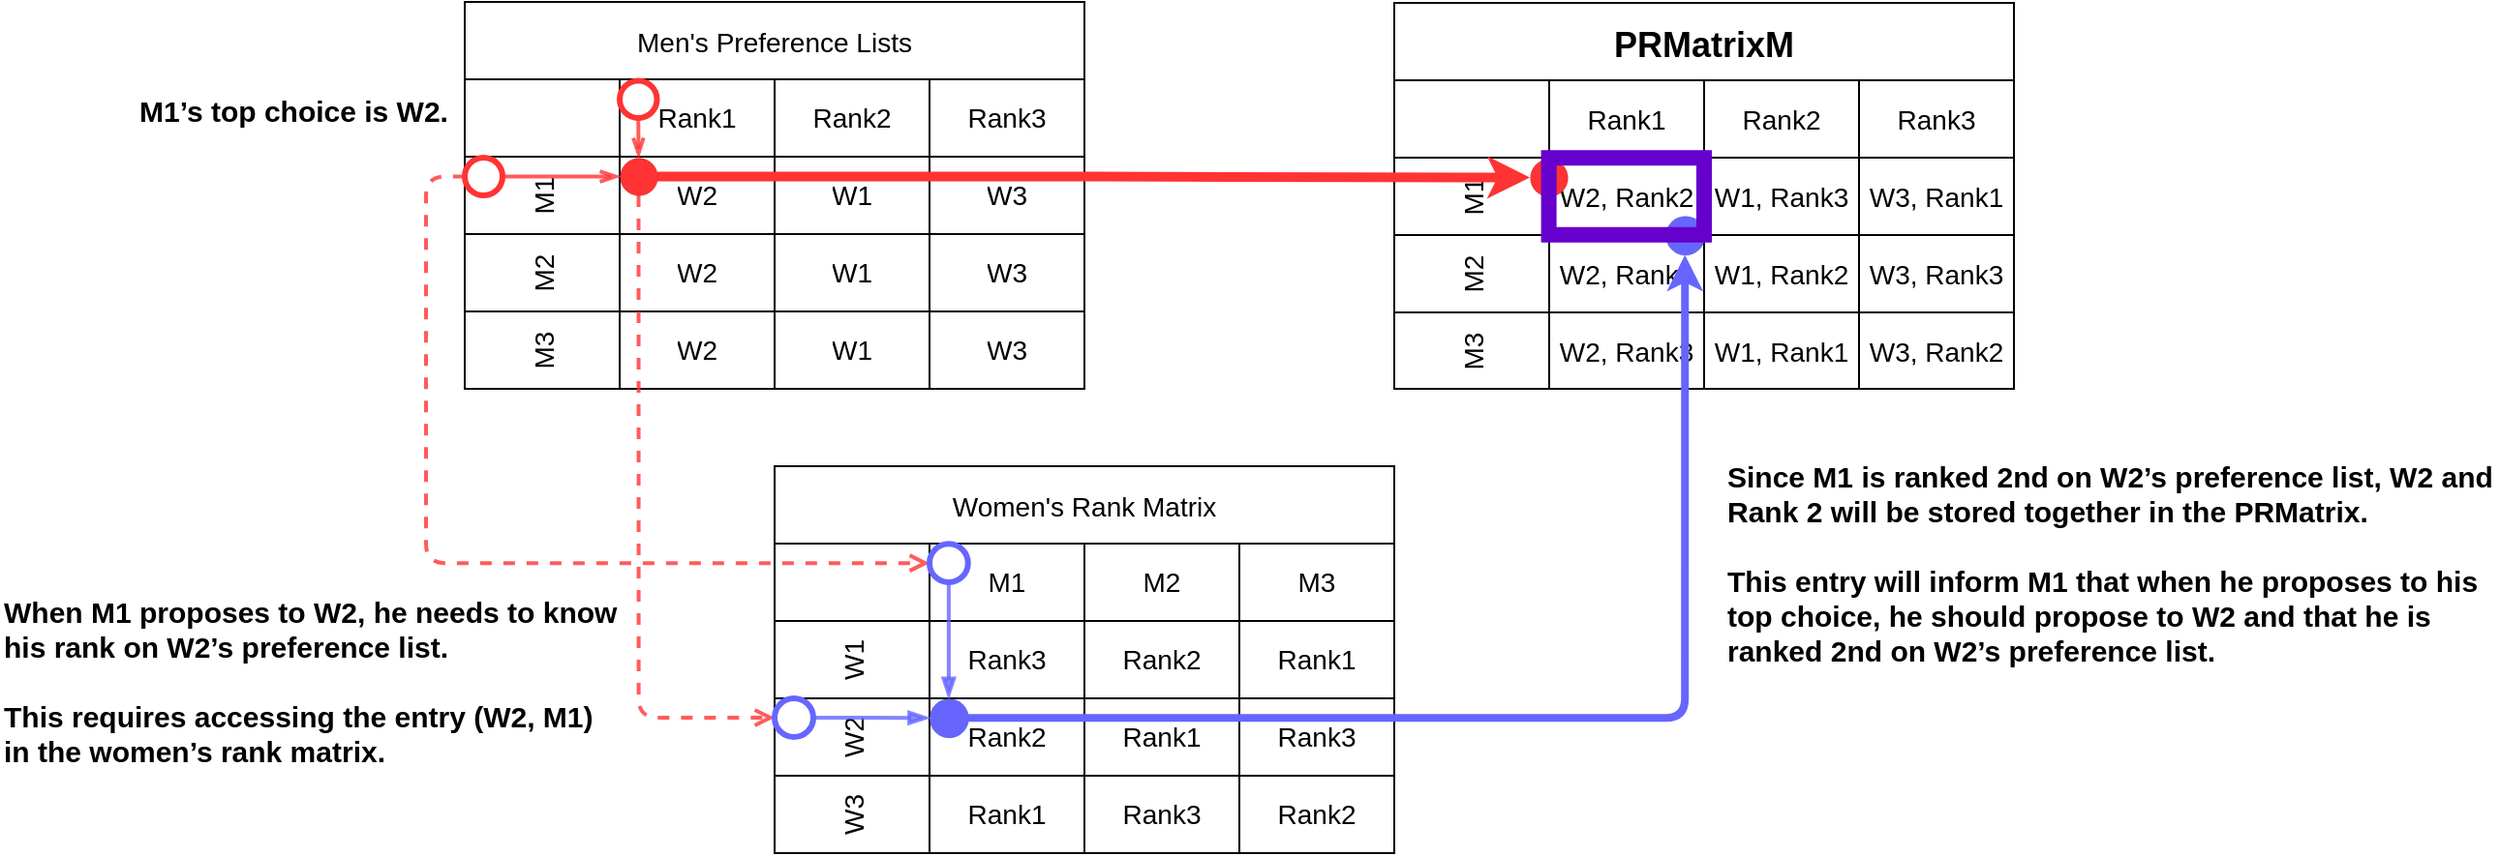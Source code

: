 <mxfile version="24.6.4" type="github">
  <diagram name="Page-1" id="vMLTytokWvOrCjo9vSvv">
    <mxGraphModel dx="3843" dy="961" grid="1" gridSize="10" guides="1" tooltips="1" connect="1" arrows="1" fold="1" page="1" pageScale="1" pageWidth="2339" pageHeight="3300" math="0" shadow="0">
      <root>
        <mxCell id="0" />
        <mxCell id="1" parent="0" />
        <mxCell id="kaPdP8XmIXaBj53WBzwW-1" value="Men&#39;s Preference Lists" style="shape=table;startSize=40;container=1;collapsible=0;childLayout=tableLayout;resizeLast=0;resizeLastRow=0;fontStyle=0;fontSize=14;" parent="1" vertex="1">
          <mxGeometry y="40" width="320" height="200" as="geometry" />
        </mxCell>
        <mxCell id="kaPdP8XmIXaBj53WBzwW-2" value="" style="shape=tableRow;horizontal=0;startSize=80;swimlaneHead=0;swimlaneBody=0;strokeColor=inherit;top=0;left=0;bottom=0;right=0;collapsible=0;dropTarget=0;fillColor=none;points=[[0,0.5],[1,0.5]];portConstraint=eastwest;fontSize=14;" parent="kaPdP8XmIXaBj53WBzwW-1" vertex="1">
          <mxGeometry y="40" width="320" height="40" as="geometry" />
        </mxCell>
        <mxCell id="kaPdP8XmIXaBj53WBzwW-3" value="Rank1" style="shape=partialRectangle;html=1;whiteSpace=wrap;connectable=0;strokeColor=inherit;overflow=hidden;fillColor=none;top=0;left=0;bottom=0;right=0;pointerEvents=1;fontSize=14;" parent="kaPdP8XmIXaBj53WBzwW-2" vertex="1">
          <mxGeometry x="80" width="80" height="40" as="geometry">
            <mxRectangle width="80" height="40" as="alternateBounds" />
          </mxGeometry>
        </mxCell>
        <mxCell id="kaPdP8XmIXaBj53WBzwW-4" value="Rank2" style="shape=partialRectangle;html=1;whiteSpace=wrap;connectable=0;strokeColor=inherit;overflow=hidden;fillColor=none;top=0;left=0;bottom=0;right=0;pointerEvents=1;fontSize=14;" parent="kaPdP8XmIXaBj53WBzwW-2" vertex="1">
          <mxGeometry x="160" width="80" height="40" as="geometry">
            <mxRectangle width="80" height="40" as="alternateBounds" />
          </mxGeometry>
        </mxCell>
        <mxCell id="kaPdP8XmIXaBj53WBzwW-5" value="Rank3" style="shape=partialRectangle;html=1;whiteSpace=wrap;connectable=0;strokeColor=inherit;overflow=hidden;fillColor=none;top=0;left=0;bottom=0;right=0;pointerEvents=1;strokeWidth=1;resizeWidth=1;resizeHeight=1;fontSize=14;" parent="kaPdP8XmIXaBj53WBzwW-2" vertex="1">
          <mxGeometry x="240" width="80" height="40" as="geometry">
            <mxRectangle width="80" height="40" as="alternateBounds" />
          </mxGeometry>
        </mxCell>
        <mxCell id="kaPdP8XmIXaBj53WBzwW-6" value="M1" style="shape=tableRow;horizontal=0;startSize=80;swimlaneHead=0;swimlaneBody=0;strokeColor=inherit;top=0;left=0;bottom=0;right=0;collapsible=0;dropTarget=0;fillColor=none;points=[[0,0.5],[1,0.5]];portConstraint=eastwest;fontSize=14;" parent="kaPdP8XmIXaBj53WBzwW-1" vertex="1">
          <mxGeometry y="80" width="320" height="40" as="geometry" />
        </mxCell>
        <mxCell id="kaPdP8XmIXaBj53WBzwW-7" value="W2" style="shape=partialRectangle;html=1;whiteSpace=wrap;connectable=0;overflow=hidden;top=0;left=0;bottom=0;right=0;pointerEvents=1;strokeColor=default;fillColor=none;fontSize=14;" parent="kaPdP8XmIXaBj53WBzwW-6" vertex="1">
          <mxGeometry x="80" width="80" height="40" as="geometry">
            <mxRectangle width="80" height="40" as="alternateBounds" />
          </mxGeometry>
        </mxCell>
        <mxCell id="kaPdP8XmIXaBj53WBzwW-8" value="W1" style="shape=partialRectangle;html=1;whiteSpace=wrap;connectable=0;overflow=hidden;top=0;left=0;bottom=0;right=0;pointerEvents=1;fillColor=none;labelBackgroundColor=none;labelBorderColor=none;strokeColor=default;shadow=0;resizable=1;resizeWidth=0;metaEdit=0;backgroundOutline=0;fontSize=14;" parent="kaPdP8XmIXaBj53WBzwW-6" vertex="1">
          <mxGeometry x="160" width="80" height="40" as="geometry">
            <mxRectangle width="80" height="40" as="alternateBounds" />
          </mxGeometry>
        </mxCell>
        <mxCell id="kaPdP8XmIXaBj53WBzwW-9" value="W3" style="shape=partialRectangle;html=1;whiteSpace=wrap;connectable=0;overflow=hidden;top=0;left=0;bottom=0;right=0;pointerEvents=1;fillColor=none;fontSize=14;" parent="kaPdP8XmIXaBj53WBzwW-6" vertex="1">
          <mxGeometry x="240" width="80" height="40" as="geometry">
            <mxRectangle width="80" height="40" as="alternateBounds" />
          </mxGeometry>
        </mxCell>
        <mxCell id="kaPdP8XmIXaBj53WBzwW-10" value="M2" style="shape=tableRow;horizontal=0;startSize=80;swimlaneHead=0;swimlaneBody=0;strokeColor=inherit;top=0;left=0;bottom=0;right=0;collapsible=0;dropTarget=0;fillColor=none;points=[[0,0.5],[1,0.5]];portConstraint=eastwest;fontSize=14;" parent="kaPdP8XmIXaBj53WBzwW-1" vertex="1">
          <mxGeometry y="120" width="320" height="40" as="geometry" />
        </mxCell>
        <mxCell id="kaPdP8XmIXaBj53WBzwW-11" value="W2" style="shape=partialRectangle;html=1;whiteSpace=wrap;connectable=0;overflow=hidden;top=0;left=0;bottom=0;right=0;pointerEvents=1;strokeOpacity=100;fillColor=none;fontSize=14;" parent="kaPdP8XmIXaBj53WBzwW-10" vertex="1">
          <mxGeometry x="80" width="80" height="40" as="geometry">
            <mxRectangle width="80" height="40" as="alternateBounds" />
          </mxGeometry>
        </mxCell>
        <mxCell id="kaPdP8XmIXaBj53WBzwW-12" value="W1" style="shape=partialRectangle;html=1;whiteSpace=wrap;connectable=0;strokeColor=inherit;overflow=hidden;fillColor=none;top=0;left=0;bottom=0;right=0;pointerEvents=1;fontSize=14;" parent="kaPdP8XmIXaBj53WBzwW-10" vertex="1">
          <mxGeometry x="160" width="80" height="40" as="geometry">
            <mxRectangle width="80" height="40" as="alternateBounds" />
          </mxGeometry>
        </mxCell>
        <mxCell id="kaPdP8XmIXaBj53WBzwW-13" value="W3" style="shape=partialRectangle;html=1;whiteSpace=wrap;connectable=0;strokeColor=inherit;overflow=hidden;fillColor=none;top=0;left=0;bottom=0;right=0;pointerEvents=1;fontSize=14;" parent="kaPdP8XmIXaBj53WBzwW-10" vertex="1">
          <mxGeometry x="240" width="80" height="40" as="geometry">
            <mxRectangle width="80" height="40" as="alternateBounds" />
          </mxGeometry>
        </mxCell>
        <mxCell id="kaPdP8XmIXaBj53WBzwW-14" value="M3" style="shape=tableRow;horizontal=0;startSize=80;swimlaneHead=0;swimlaneBody=0;strokeColor=inherit;top=0;left=0;bottom=0;right=0;collapsible=0;dropTarget=0;fillColor=none;points=[[0,0.5],[1,0.5]];portConstraint=eastwest;fontSize=14;" parent="kaPdP8XmIXaBj53WBzwW-1" vertex="1">
          <mxGeometry y="160" width="320" height="40" as="geometry" />
        </mxCell>
        <mxCell id="kaPdP8XmIXaBj53WBzwW-15" value="W2" style="shape=partialRectangle;html=1;whiteSpace=wrap;connectable=0;overflow=hidden;top=0;left=0;bottom=0;right=0;pointerEvents=1;fillColor=none;fontSize=14;" parent="kaPdP8XmIXaBj53WBzwW-14" vertex="1">
          <mxGeometry x="80" width="80" height="40" as="geometry">
            <mxRectangle width="80" height="40" as="alternateBounds" />
          </mxGeometry>
        </mxCell>
        <mxCell id="kaPdP8XmIXaBj53WBzwW-16" value="W1" style="shape=partialRectangle;html=1;whiteSpace=wrap;connectable=0;overflow=hidden;top=0;left=0;bottom=0;right=0;pointerEvents=1;fillColor=none;fontSize=14;" parent="kaPdP8XmIXaBj53WBzwW-14" vertex="1">
          <mxGeometry x="160" width="80" height="40" as="geometry">
            <mxRectangle width="80" height="40" as="alternateBounds" />
          </mxGeometry>
        </mxCell>
        <mxCell id="kaPdP8XmIXaBj53WBzwW-17" value="W3" style="shape=partialRectangle;html=1;whiteSpace=wrap;connectable=0;strokeColor=inherit;overflow=hidden;fillColor=none;top=0;left=0;bottom=0;right=0;pointerEvents=1;fontSize=14;" parent="kaPdP8XmIXaBj53WBzwW-14" vertex="1">
          <mxGeometry x="240" width="80" height="40" as="geometry">
            <mxRectangle width="80" height="40" as="alternateBounds" />
          </mxGeometry>
        </mxCell>
        <mxCell id="kaPdP8XmIXaBj53WBzwW-24" value="Women&#39;s Rank Matrix" style="shape=table;startSize=40;container=1;collapsible=0;childLayout=tableLayout;resizeLast=0;resizeLastRow=0;fontStyle=0;fontSize=14;" parent="1" vertex="1">
          <mxGeometry x="160" y="280" width="320" height="200" as="geometry" />
        </mxCell>
        <mxCell id="kaPdP8XmIXaBj53WBzwW-25" value="" style="shape=tableRow;horizontal=0;startSize=80;swimlaneHead=0;swimlaneBody=0;strokeColor=inherit;top=0;left=0;bottom=0;right=0;collapsible=0;dropTarget=0;fillColor=none;points=[[0,0.5],[1,0.5]];portConstraint=eastwest;fontSize=14;" parent="kaPdP8XmIXaBj53WBzwW-24" vertex="1">
          <mxGeometry y="40" width="320" height="40" as="geometry" />
        </mxCell>
        <mxCell id="kaPdP8XmIXaBj53WBzwW-26" value="M1" style="shape=partialRectangle;html=1;whiteSpace=wrap;connectable=0;strokeColor=inherit;overflow=hidden;fillColor=none;top=0;left=0;bottom=0;right=0;pointerEvents=1;fontSize=14;" parent="kaPdP8XmIXaBj53WBzwW-25" vertex="1">
          <mxGeometry x="80" width="80" height="40" as="geometry">
            <mxRectangle width="80" height="40" as="alternateBounds" />
          </mxGeometry>
        </mxCell>
        <mxCell id="kaPdP8XmIXaBj53WBzwW-27" value="M2" style="shape=partialRectangle;html=1;whiteSpace=wrap;connectable=0;strokeColor=inherit;overflow=hidden;fillColor=none;top=0;left=0;bottom=0;right=0;pointerEvents=1;fontSize=14;" parent="kaPdP8XmIXaBj53WBzwW-25" vertex="1">
          <mxGeometry x="160" width="80" height="40" as="geometry">
            <mxRectangle width="80" height="40" as="alternateBounds" />
          </mxGeometry>
        </mxCell>
        <mxCell id="kaPdP8XmIXaBj53WBzwW-28" value="M3" style="shape=partialRectangle;html=1;whiteSpace=wrap;connectable=0;strokeColor=inherit;overflow=hidden;fillColor=none;top=0;left=0;bottom=0;right=0;pointerEvents=1;strokeWidth=1;resizeWidth=1;resizeHeight=1;fontSize=14;" parent="kaPdP8XmIXaBj53WBzwW-25" vertex="1">
          <mxGeometry x="240" width="80" height="40" as="geometry">
            <mxRectangle width="80" height="40" as="alternateBounds" />
          </mxGeometry>
        </mxCell>
        <mxCell id="kaPdP8XmIXaBj53WBzwW-29" value="W1" style="shape=tableRow;horizontal=0;startSize=80;swimlaneHead=0;swimlaneBody=0;strokeColor=inherit;top=0;left=0;bottom=0;right=0;collapsible=0;dropTarget=0;fillColor=none;points=[[0,0.5],[1,0.5]];portConstraint=eastwest;fontSize=14;" parent="kaPdP8XmIXaBj53WBzwW-24" vertex="1">
          <mxGeometry y="80" width="320" height="40" as="geometry" />
        </mxCell>
        <mxCell id="kaPdP8XmIXaBj53WBzwW-30" value="Rank3" style="shape=partialRectangle;html=1;whiteSpace=wrap;connectable=0;strokeColor=inherit;overflow=hidden;fillColor=none;top=0;left=0;bottom=0;right=0;pointerEvents=1;fontSize=14;" parent="kaPdP8XmIXaBj53WBzwW-29" vertex="1">
          <mxGeometry x="80" width="80" height="40" as="geometry">
            <mxRectangle width="80" height="40" as="alternateBounds" />
          </mxGeometry>
        </mxCell>
        <mxCell id="kaPdP8XmIXaBj53WBzwW-31" value="Rank2" style="shape=partialRectangle;html=1;whiteSpace=wrap;connectable=0;strokeColor=inherit;overflow=hidden;fillColor=none;top=0;left=0;bottom=0;right=0;pointerEvents=1;fontSize=14;" parent="kaPdP8XmIXaBj53WBzwW-29" vertex="1">
          <mxGeometry x="160" width="80" height="40" as="geometry">
            <mxRectangle width="80" height="40" as="alternateBounds" />
          </mxGeometry>
        </mxCell>
        <mxCell id="kaPdP8XmIXaBj53WBzwW-32" value="Rank1" style="shape=partialRectangle;html=1;whiteSpace=wrap;connectable=0;strokeColor=inherit;overflow=hidden;fillColor=none;top=0;left=0;bottom=0;right=0;pointerEvents=1;fontSize=14;" parent="kaPdP8XmIXaBj53WBzwW-29" vertex="1">
          <mxGeometry x="240" width="80" height="40" as="geometry">
            <mxRectangle width="80" height="40" as="alternateBounds" />
          </mxGeometry>
        </mxCell>
        <mxCell id="kaPdP8XmIXaBj53WBzwW-33" value="W2" style="shape=tableRow;horizontal=0;startSize=80;swimlaneHead=0;swimlaneBody=0;strokeColor=inherit;top=0;left=0;bottom=0;right=0;collapsible=0;dropTarget=0;fillColor=none;points=[[0,0.5],[1,0.5]];portConstraint=eastwest;fontSize=14;" parent="kaPdP8XmIXaBj53WBzwW-24" vertex="1">
          <mxGeometry y="120" width="320" height="40" as="geometry" />
        </mxCell>
        <mxCell id="kaPdP8XmIXaBj53WBzwW-34" value="Rank2" style="shape=partialRectangle;html=1;whiteSpace=wrap;connectable=0;strokeColor=inherit;overflow=hidden;fillColor=none;top=0;left=0;bottom=0;right=0;pointerEvents=1;fontSize=14;" parent="kaPdP8XmIXaBj53WBzwW-33" vertex="1">
          <mxGeometry x="80" width="80" height="40" as="geometry">
            <mxRectangle width="80" height="40" as="alternateBounds" />
          </mxGeometry>
        </mxCell>
        <mxCell id="kaPdP8XmIXaBj53WBzwW-35" value="Rank1" style="shape=partialRectangle;html=1;whiteSpace=wrap;connectable=0;strokeColor=inherit;overflow=hidden;fillColor=none;top=0;left=0;bottom=0;right=0;pointerEvents=1;fontSize=14;" parent="kaPdP8XmIXaBj53WBzwW-33" vertex="1">
          <mxGeometry x="160" width="80" height="40" as="geometry">
            <mxRectangle width="80" height="40" as="alternateBounds" />
          </mxGeometry>
        </mxCell>
        <mxCell id="kaPdP8XmIXaBj53WBzwW-36" value="Rank3" style="shape=partialRectangle;html=1;whiteSpace=wrap;connectable=0;strokeColor=inherit;overflow=hidden;fillColor=none;top=0;left=0;bottom=0;right=0;pointerEvents=1;fontSize=14;" parent="kaPdP8XmIXaBj53WBzwW-33" vertex="1">
          <mxGeometry x="240" width="80" height="40" as="geometry">
            <mxRectangle width="80" height="40" as="alternateBounds" />
          </mxGeometry>
        </mxCell>
        <mxCell id="kaPdP8XmIXaBj53WBzwW-37" value="W3" style="shape=tableRow;horizontal=0;startSize=80;swimlaneHead=0;swimlaneBody=0;strokeColor=inherit;top=0;left=0;bottom=0;right=0;collapsible=0;dropTarget=0;fillColor=none;points=[[0,0.5],[1,0.5]];portConstraint=eastwest;fontSize=14;" parent="kaPdP8XmIXaBj53WBzwW-24" vertex="1">
          <mxGeometry y="160" width="320" height="40" as="geometry" />
        </mxCell>
        <mxCell id="kaPdP8XmIXaBj53WBzwW-38" value="Rank1" style="shape=partialRectangle;html=1;whiteSpace=wrap;connectable=0;strokeColor=inherit;overflow=hidden;fillColor=none;top=0;left=0;bottom=0;right=0;pointerEvents=1;fontSize=14;" parent="kaPdP8XmIXaBj53WBzwW-37" vertex="1">
          <mxGeometry x="80" width="80" height="40" as="geometry">
            <mxRectangle width="80" height="40" as="alternateBounds" />
          </mxGeometry>
        </mxCell>
        <mxCell id="kaPdP8XmIXaBj53WBzwW-39" value="Rank3" style="shape=partialRectangle;html=1;whiteSpace=wrap;connectable=0;strokeColor=inherit;overflow=hidden;fillColor=none;top=0;left=0;bottom=0;right=0;pointerEvents=1;fontSize=14;" parent="kaPdP8XmIXaBj53WBzwW-37" vertex="1">
          <mxGeometry x="160" width="80" height="40" as="geometry">
            <mxRectangle width="80" height="40" as="alternateBounds" />
          </mxGeometry>
        </mxCell>
        <mxCell id="kaPdP8XmIXaBj53WBzwW-40" value="Rank2" style="shape=partialRectangle;html=1;whiteSpace=wrap;connectable=0;strokeColor=inherit;overflow=hidden;fillColor=none;top=0;left=0;bottom=0;right=0;pointerEvents=1;fontSize=14;" parent="kaPdP8XmIXaBj53WBzwW-37" vertex="1">
          <mxGeometry x="240" width="80" height="40" as="geometry">
            <mxRectangle width="80" height="40" as="alternateBounds" />
          </mxGeometry>
        </mxCell>
        <mxCell id="FKIhmJ0GrVmApkQtwuMD-95" value="PRMatrixM" style="shape=table;startSize=40;container=1;collapsible=0;childLayout=tableLayout;resizeLast=0;resizeLastRow=0;fontStyle=1;fontSize=18;" parent="1" vertex="1">
          <mxGeometry x="480" y="40.5" width="320" height="199.5" as="geometry" />
        </mxCell>
        <mxCell id="FKIhmJ0GrVmApkQtwuMD-96" value="" style="shape=tableRow;horizontal=0;startSize=80;swimlaneHead=0;swimlaneBody=0;strokeColor=inherit;top=0;left=0;bottom=0;right=0;collapsible=0;dropTarget=0;fillColor=none;points=[[0,0.5],[1,0.5]];portConstraint=eastwest;fontSize=14;" parent="FKIhmJ0GrVmApkQtwuMD-95" vertex="1">
          <mxGeometry y="40" width="320" height="40" as="geometry" />
        </mxCell>
        <mxCell id="FKIhmJ0GrVmApkQtwuMD-97" value="Rank1" style="shape=partialRectangle;html=1;whiteSpace=wrap;connectable=0;strokeColor=inherit;overflow=hidden;fillColor=none;top=0;left=0;bottom=0;right=0;pointerEvents=1;fontSize=14;" parent="FKIhmJ0GrVmApkQtwuMD-96" vertex="1">
          <mxGeometry x="80" width="80" height="40" as="geometry">
            <mxRectangle width="80" height="40" as="alternateBounds" />
          </mxGeometry>
        </mxCell>
        <mxCell id="FKIhmJ0GrVmApkQtwuMD-98" value="Rank2" style="shape=partialRectangle;html=1;whiteSpace=wrap;connectable=0;strokeColor=inherit;overflow=hidden;fillColor=none;top=0;left=0;bottom=0;right=0;pointerEvents=1;fontSize=14;" parent="FKIhmJ0GrVmApkQtwuMD-96" vertex="1">
          <mxGeometry x="160" width="80" height="40" as="geometry">
            <mxRectangle width="80" height="40" as="alternateBounds" />
          </mxGeometry>
        </mxCell>
        <mxCell id="FKIhmJ0GrVmApkQtwuMD-99" value="Rank3" style="shape=partialRectangle;html=1;whiteSpace=wrap;connectable=0;strokeColor=inherit;overflow=hidden;fillColor=none;top=0;left=0;bottom=0;right=0;pointerEvents=1;strokeWidth=1;resizeWidth=1;resizeHeight=1;fontSize=14;" parent="FKIhmJ0GrVmApkQtwuMD-96" vertex="1">
          <mxGeometry x="240" width="80" height="40" as="geometry">
            <mxRectangle width="80" height="40" as="alternateBounds" />
          </mxGeometry>
        </mxCell>
        <mxCell id="FKIhmJ0GrVmApkQtwuMD-100" value="M1" style="shape=tableRow;horizontal=0;startSize=80;swimlaneHead=0;swimlaneBody=0;strokeColor=inherit;top=0;left=0;bottom=0;right=0;collapsible=0;dropTarget=0;fillColor=none;points=[[0,0.5],[1,0.5]];portConstraint=eastwest;fontSize=14;" parent="FKIhmJ0GrVmApkQtwuMD-95" vertex="1">
          <mxGeometry y="80" width="320" height="40" as="geometry" />
        </mxCell>
        <mxCell id="FKIhmJ0GrVmApkQtwuMD-101" value="W2, Rank2" style="shape=partialRectangle;html=1;whiteSpace=wrap;connectable=0;overflow=hidden;top=0;left=0;bottom=0;right=0;pointerEvents=1;strokeColor=default;fillColor=none;fontSize=14;" parent="FKIhmJ0GrVmApkQtwuMD-100" vertex="1">
          <mxGeometry x="80" width="80" height="40" as="geometry">
            <mxRectangle width="80" height="40" as="alternateBounds" />
          </mxGeometry>
        </mxCell>
        <mxCell id="FKIhmJ0GrVmApkQtwuMD-102" value="W1, Rank3" style="shape=partialRectangle;html=1;whiteSpace=wrap;connectable=0;overflow=hidden;top=0;left=0;bottom=0;right=0;pointerEvents=1;fillColor=none;labelBackgroundColor=none;labelBorderColor=none;strokeColor=default;shadow=0;resizable=1;resizeWidth=0;metaEdit=0;backgroundOutline=0;fontSize=14;" parent="FKIhmJ0GrVmApkQtwuMD-100" vertex="1">
          <mxGeometry x="160" width="80" height="40" as="geometry">
            <mxRectangle width="80" height="40" as="alternateBounds" />
          </mxGeometry>
        </mxCell>
        <mxCell id="FKIhmJ0GrVmApkQtwuMD-103" value="W3, Rank1" style="shape=partialRectangle;html=1;whiteSpace=wrap;connectable=0;overflow=hidden;top=0;left=0;bottom=0;right=0;pointerEvents=1;fillColor=none;fontSize=14;" parent="FKIhmJ0GrVmApkQtwuMD-100" vertex="1">
          <mxGeometry x="240" width="80" height="40" as="geometry">
            <mxRectangle width="80" height="40" as="alternateBounds" />
          </mxGeometry>
        </mxCell>
        <mxCell id="FKIhmJ0GrVmApkQtwuMD-104" value="M2" style="shape=tableRow;horizontal=0;startSize=80;swimlaneHead=0;swimlaneBody=0;strokeColor=inherit;top=0;left=0;bottom=0;right=0;collapsible=0;dropTarget=0;fillColor=none;points=[[0,0.5],[1,0.5]];portConstraint=eastwest;fontSize=14;" parent="FKIhmJ0GrVmApkQtwuMD-95" vertex="1">
          <mxGeometry y="120" width="320" height="40" as="geometry" />
        </mxCell>
        <mxCell id="FKIhmJ0GrVmApkQtwuMD-105" value="W2, Rank1" style="shape=partialRectangle;html=1;whiteSpace=wrap;connectable=0;overflow=hidden;top=0;left=0;bottom=0;right=0;pointerEvents=1;strokeOpacity=100;fillColor=none;fontSize=14;" parent="FKIhmJ0GrVmApkQtwuMD-104" vertex="1">
          <mxGeometry x="80" width="80" height="40" as="geometry">
            <mxRectangle width="80" height="40" as="alternateBounds" />
          </mxGeometry>
        </mxCell>
        <mxCell id="FKIhmJ0GrVmApkQtwuMD-106" value="W1, Rank2" style="shape=partialRectangle;html=1;whiteSpace=wrap;connectable=0;strokeColor=inherit;overflow=hidden;fillColor=none;top=0;left=0;bottom=0;right=0;pointerEvents=1;fontSize=14;" parent="FKIhmJ0GrVmApkQtwuMD-104" vertex="1">
          <mxGeometry x="160" width="80" height="40" as="geometry">
            <mxRectangle width="80" height="40" as="alternateBounds" />
          </mxGeometry>
        </mxCell>
        <mxCell id="FKIhmJ0GrVmApkQtwuMD-107" value="W3, Rank3" style="shape=partialRectangle;html=1;whiteSpace=wrap;connectable=0;strokeColor=inherit;overflow=hidden;fillColor=none;top=0;left=0;bottom=0;right=0;pointerEvents=1;fontSize=14;" parent="FKIhmJ0GrVmApkQtwuMD-104" vertex="1">
          <mxGeometry x="240" width="80" height="40" as="geometry">
            <mxRectangle width="80" height="40" as="alternateBounds" />
          </mxGeometry>
        </mxCell>
        <mxCell id="FKIhmJ0GrVmApkQtwuMD-108" value="M3" style="shape=tableRow;horizontal=0;startSize=80;swimlaneHead=0;swimlaneBody=0;strokeColor=inherit;top=0;left=0;bottom=0;right=0;collapsible=0;dropTarget=0;fillColor=none;points=[[0,0.5],[1,0.5]];portConstraint=eastwest;fontSize=14;" parent="FKIhmJ0GrVmApkQtwuMD-95" vertex="1">
          <mxGeometry y="160" width="320" height="40" as="geometry" />
        </mxCell>
        <mxCell id="FKIhmJ0GrVmApkQtwuMD-109" value="W2, Rank3" style="shape=partialRectangle;html=1;whiteSpace=wrap;connectable=0;overflow=hidden;top=0;left=0;bottom=0;right=0;pointerEvents=1;fillColor=none;fontSize=14;" parent="FKIhmJ0GrVmApkQtwuMD-108" vertex="1">
          <mxGeometry x="80" width="80" height="40" as="geometry">
            <mxRectangle width="80" height="40" as="alternateBounds" />
          </mxGeometry>
        </mxCell>
        <mxCell id="FKIhmJ0GrVmApkQtwuMD-110" value="W1, Rank1" style="shape=partialRectangle;html=1;whiteSpace=wrap;connectable=0;overflow=hidden;top=0;left=0;bottom=0;right=0;pointerEvents=1;fillColor=none;fontSize=14;" parent="FKIhmJ0GrVmApkQtwuMD-108" vertex="1">
          <mxGeometry x="160" width="80" height="40" as="geometry">
            <mxRectangle width="80" height="40" as="alternateBounds" />
          </mxGeometry>
        </mxCell>
        <mxCell id="FKIhmJ0GrVmApkQtwuMD-111" value="W3, Rank2" style="shape=partialRectangle;html=1;whiteSpace=wrap;connectable=0;strokeColor=inherit;overflow=hidden;fillColor=none;top=0;left=0;bottom=0;right=0;pointerEvents=1;fontSize=14;" parent="FKIhmJ0GrVmApkQtwuMD-108" vertex="1">
          <mxGeometry x="240" width="80" height="40" as="geometry">
            <mxRectangle width="80" height="40" as="alternateBounds" />
          </mxGeometry>
        </mxCell>
        <mxCell id="xlXXRtrmLb0q4SKdg70j-7" style="edgeStyle=orthogonalEdgeStyle;rounded=0;orthogonalLoop=1;jettySize=auto;html=1;exitX=0.5;exitY=1;exitDx=0;exitDy=0;entryX=0.5;entryY=0;entryDx=0;entryDy=0;strokeColor=#FF3333;strokeWidth=2;endArrow=openThin;endFill=0;opacity=80;fontSize=14;" edge="1" parent="1" source="xlXXRtrmLb0q4SKdg70j-4" target="xlXXRtrmLb0q4SKdg70j-5">
          <mxGeometry relative="1" as="geometry" />
        </mxCell>
        <mxCell id="xlXXRtrmLb0q4SKdg70j-4" value="" style="ellipse;whiteSpace=wrap;html=1;aspect=fixed;gradientColor=none;strokeWidth=3;fillColor=#FFFFFF;strokeColor=#FF3333;fontSize=14;" vertex="1" parent="1">
          <mxGeometry x="80" y="80.75" width="19.25" height="19.25" as="geometry" />
        </mxCell>
        <mxCell id="xlXXRtrmLb0q4SKdg70j-19" style="edgeStyle=orthogonalEdgeStyle;rounded=1;orthogonalLoop=1;jettySize=auto;html=1;exitX=0.5;exitY=1;exitDx=0;exitDy=0;entryX=0;entryY=0.5;entryDx=0;entryDy=0;dashed=1;endArrow=open;endFill=0;strokeColor=#FF3333;strokeWidth=2;curved=0;fontSize=14;opacity=80;" edge="1" parent="1" source="xlXXRtrmLb0q4SKdg70j-5" target="xlXXRtrmLb0q4SKdg70j-10">
          <mxGeometry relative="1" as="geometry" />
        </mxCell>
        <mxCell id="xlXXRtrmLb0q4SKdg70j-34" style="edgeStyle=orthogonalEdgeStyle;rounded=0;orthogonalLoop=1;jettySize=auto;html=1;exitX=1;exitY=0.5;exitDx=0;exitDy=0;entryX=0;entryY=0.5;entryDx=0;entryDy=0;strokeWidth=5;strokeColor=#FF3333;fontSize=14;" edge="1" parent="1" source="xlXXRtrmLb0q4SKdg70j-5" target="xlXXRtrmLb0q4SKdg70j-26">
          <mxGeometry relative="1" as="geometry" />
        </mxCell>
        <mxCell id="xlXXRtrmLb0q4SKdg70j-5" value="" style="ellipse;whiteSpace=wrap;html=1;aspect=fixed;gradientColor=none;strokeWidth=0;fillColor=#FF3333;fontSize=14;" vertex="1" parent="1">
          <mxGeometry x="80" y="120.5" width="19.5" height="19.5" as="geometry" />
        </mxCell>
        <mxCell id="xlXXRtrmLb0q4SKdg70j-8" style="edgeStyle=orthogonalEdgeStyle;rounded=0;orthogonalLoop=1;jettySize=auto;html=1;exitX=1;exitY=0.5;exitDx=0;exitDy=0;entryX=0;entryY=0.5;entryDx=0;entryDy=0;strokeColor=#FF3333;strokeWidth=2;endArrow=openThin;endFill=0;opacity=80;fontSize=14;" edge="1" parent="1" source="xlXXRtrmLb0q4SKdg70j-6" target="xlXXRtrmLb0q4SKdg70j-5">
          <mxGeometry relative="1" as="geometry" />
        </mxCell>
        <mxCell id="xlXXRtrmLb0q4SKdg70j-18" style="edgeStyle=orthogonalEdgeStyle;rounded=1;orthogonalLoop=1;jettySize=auto;html=1;exitX=0;exitY=0.5;exitDx=0;exitDy=0;entryX=0;entryY=0.5;entryDx=0;entryDy=0;dashed=1;endArrow=open;endFill=0;strokeColor=#FF3333;strokeWidth=2;curved=0;fontSize=14;opacity=80;" edge="1" parent="1" source="xlXXRtrmLb0q4SKdg70j-6" target="xlXXRtrmLb0q4SKdg70j-9">
          <mxGeometry relative="1" as="geometry" />
        </mxCell>
        <mxCell id="xlXXRtrmLb0q4SKdg70j-6" value="" style="ellipse;whiteSpace=wrap;html=1;aspect=fixed;gradientColor=none;strokeWidth=3;fillColor=#FFFFFF;strokeColor=#FF3333;fontSize=14;" vertex="1" parent="1">
          <mxGeometry y="120.5" width="19.5" height="19.5" as="geometry" />
        </mxCell>
        <mxCell id="xlXXRtrmLb0q4SKdg70j-20" style="edgeStyle=orthogonalEdgeStyle;rounded=0;orthogonalLoop=1;jettySize=auto;html=1;exitX=0.5;exitY=1;exitDx=0;exitDy=0;entryX=0.5;entryY=0;entryDx=0;entryDy=0;strokeColor=#6666FF;strokeWidth=2;endArrow=blockThin;endFill=1;opacity=80;fontSize=14;" edge="1" parent="1" source="xlXXRtrmLb0q4SKdg70j-9" target="xlXXRtrmLb0q4SKdg70j-11">
          <mxGeometry relative="1" as="geometry" />
        </mxCell>
        <mxCell id="xlXXRtrmLb0q4SKdg70j-9" value="" style="ellipse;whiteSpace=wrap;html=1;aspect=fixed;gradientColor=none;strokeWidth=3;fillColor=#FFFFFF;strokeColor=#6666FF;fontSize=14;" vertex="1" parent="1">
          <mxGeometry x="240" y="320.13" width="19.87" height="19.87" as="geometry" />
        </mxCell>
        <mxCell id="xlXXRtrmLb0q4SKdg70j-21" style="edgeStyle=orthogonalEdgeStyle;rounded=0;orthogonalLoop=1;jettySize=auto;html=1;exitX=1;exitY=0.5;exitDx=0;exitDy=0;entryX=0;entryY=0.5;entryDx=0;entryDy=0;strokeColor=#6666FF;strokeWidth=2;endArrow=blockThin;endFill=1;opacity=80;fontSize=14;" edge="1" parent="1" source="xlXXRtrmLb0q4SKdg70j-10" target="xlXXRtrmLb0q4SKdg70j-11">
          <mxGeometry relative="1" as="geometry" />
        </mxCell>
        <mxCell id="xlXXRtrmLb0q4SKdg70j-10" value="" style="ellipse;whiteSpace=wrap;html=1;aspect=fixed;strokeWidth=3;strokeColor=#6666FF;fontSize=14;" vertex="1" parent="1">
          <mxGeometry x="160" y="400" width="20" height="20" as="geometry" />
        </mxCell>
        <mxCell id="xlXXRtrmLb0q4SKdg70j-33" style="edgeStyle=orthogonalEdgeStyle;rounded=1;orthogonalLoop=1;jettySize=auto;html=1;exitX=1;exitY=0.5;exitDx=0;exitDy=0;entryX=0.5;entryY=1;entryDx=0;entryDy=0;curved=0;strokeColor=#6666FF;strokeWidth=4;fontSize=14;" edge="1" parent="1" source="xlXXRtrmLb0q4SKdg70j-11" target="xlXXRtrmLb0q4SKdg70j-27">
          <mxGeometry relative="1" as="geometry" />
        </mxCell>
        <mxCell id="xlXXRtrmLb0q4SKdg70j-11" value="" style="ellipse;whiteSpace=wrap;html=1;aspect=fixed;gradientColor=none;strokeWidth=0;fillColor=#6666FF;fontSize=14;" vertex="1" parent="1">
          <mxGeometry x="239.81" y="400" width="20.25" height="20.25" as="geometry" />
        </mxCell>
        <mxCell id="xlXXRtrmLb0q4SKdg70j-26" value="" style="ellipse;whiteSpace=wrap;html=1;aspect=fixed;gradientColor=none;strokeWidth=0;fillColor=#FF3333;fontSize=14;" vertex="1" parent="1">
          <mxGeometry x="550" y="121" width="19.5" height="19.5" as="geometry" />
        </mxCell>
        <mxCell id="xlXXRtrmLb0q4SKdg70j-27" value="" style="ellipse;whiteSpace=wrap;html=1;aspect=fixed;gradientColor=none;strokeWidth=0;fillColor=#6666FF;fontSize=14;" vertex="1" parent="1">
          <mxGeometry x="620" y="150.5" width="20.25" height="20.25" as="geometry" />
        </mxCell>
        <mxCell id="xlXXRtrmLb0q4SKdg70j-36" value="" style="whiteSpace=wrap;html=1;fillColor=none;strokeWidth=8;strokeColor=#6600CC;fontSize=15;" vertex="1" parent="1">
          <mxGeometry x="559.81" y="120.62" width="80.19" height="39.75" as="geometry" />
        </mxCell>
        <mxCell id="xlXXRtrmLb0q4SKdg70j-45" value="M1’s top choice is W2." style="text;whiteSpace=wrap;fontStyle=1;fontSize=15;" vertex="1" parent="1">
          <mxGeometry x="-170" y="80.75" width="170" height="40" as="geometry" />
        </mxCell>
        <mxCell id="xlXXRtrmLb0q4SKdg70j-47" value="When M1 proposes to W2, he needs to know his rank on W2’s preference list.&#xa;&#xa;This requires accessing the entry (W2, M1) in the women’s rank matrix." style="text;whiteSpace=wrap;fontSize=15;fontStyle=1" vertex="1" parent="1">
          <mxGeometry x="-240" y="340" width="320" height="50" as="geometry" />
        </mxCell>
        <mxCell id="xlXXRtrmLb0q4SKdg70j-48" value="Since M1 is ranked 2nd on W2’s preference list, W2 and Rank 2 will be stored together in the PRMatrix. &#xa;&#xa;This entry will inform M1 that when he proposes to his top choice, he should propose to W2 and that he is ranked 2nd on W2’s preference list." style="text;whiteSpace=wrap;fontSize=15;fontStyle=1" vertex="1" parent="1">
          <mxGeometry x="650" y="270.07" width="400" height="120" as="geometry" />
        </mxCell>
      </root>
    </mxGraphModel>
  </diagram>
</mxfile>
